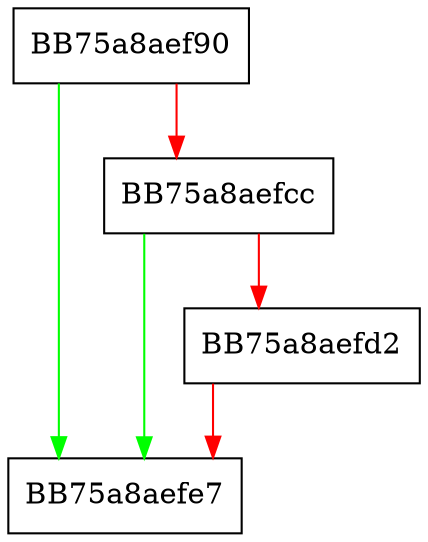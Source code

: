 digraph ServerGenerateSupportLog {
  node [shape="box"];
  graph [splines=ortho];
  BB75a8aef90 -> BB75a8aefe7 [color="green"];
  BB75a8aef90 -> BB75a8aefcc [color="red"];
  BB75a8aefcc -> BB75a8aefe7 [color="green"];
  BB75a8aefcc -> BB75a8aefd2 [color="red"];
  BB75a8aefd2 -> BB75a8aefe7 [color="red"];
}